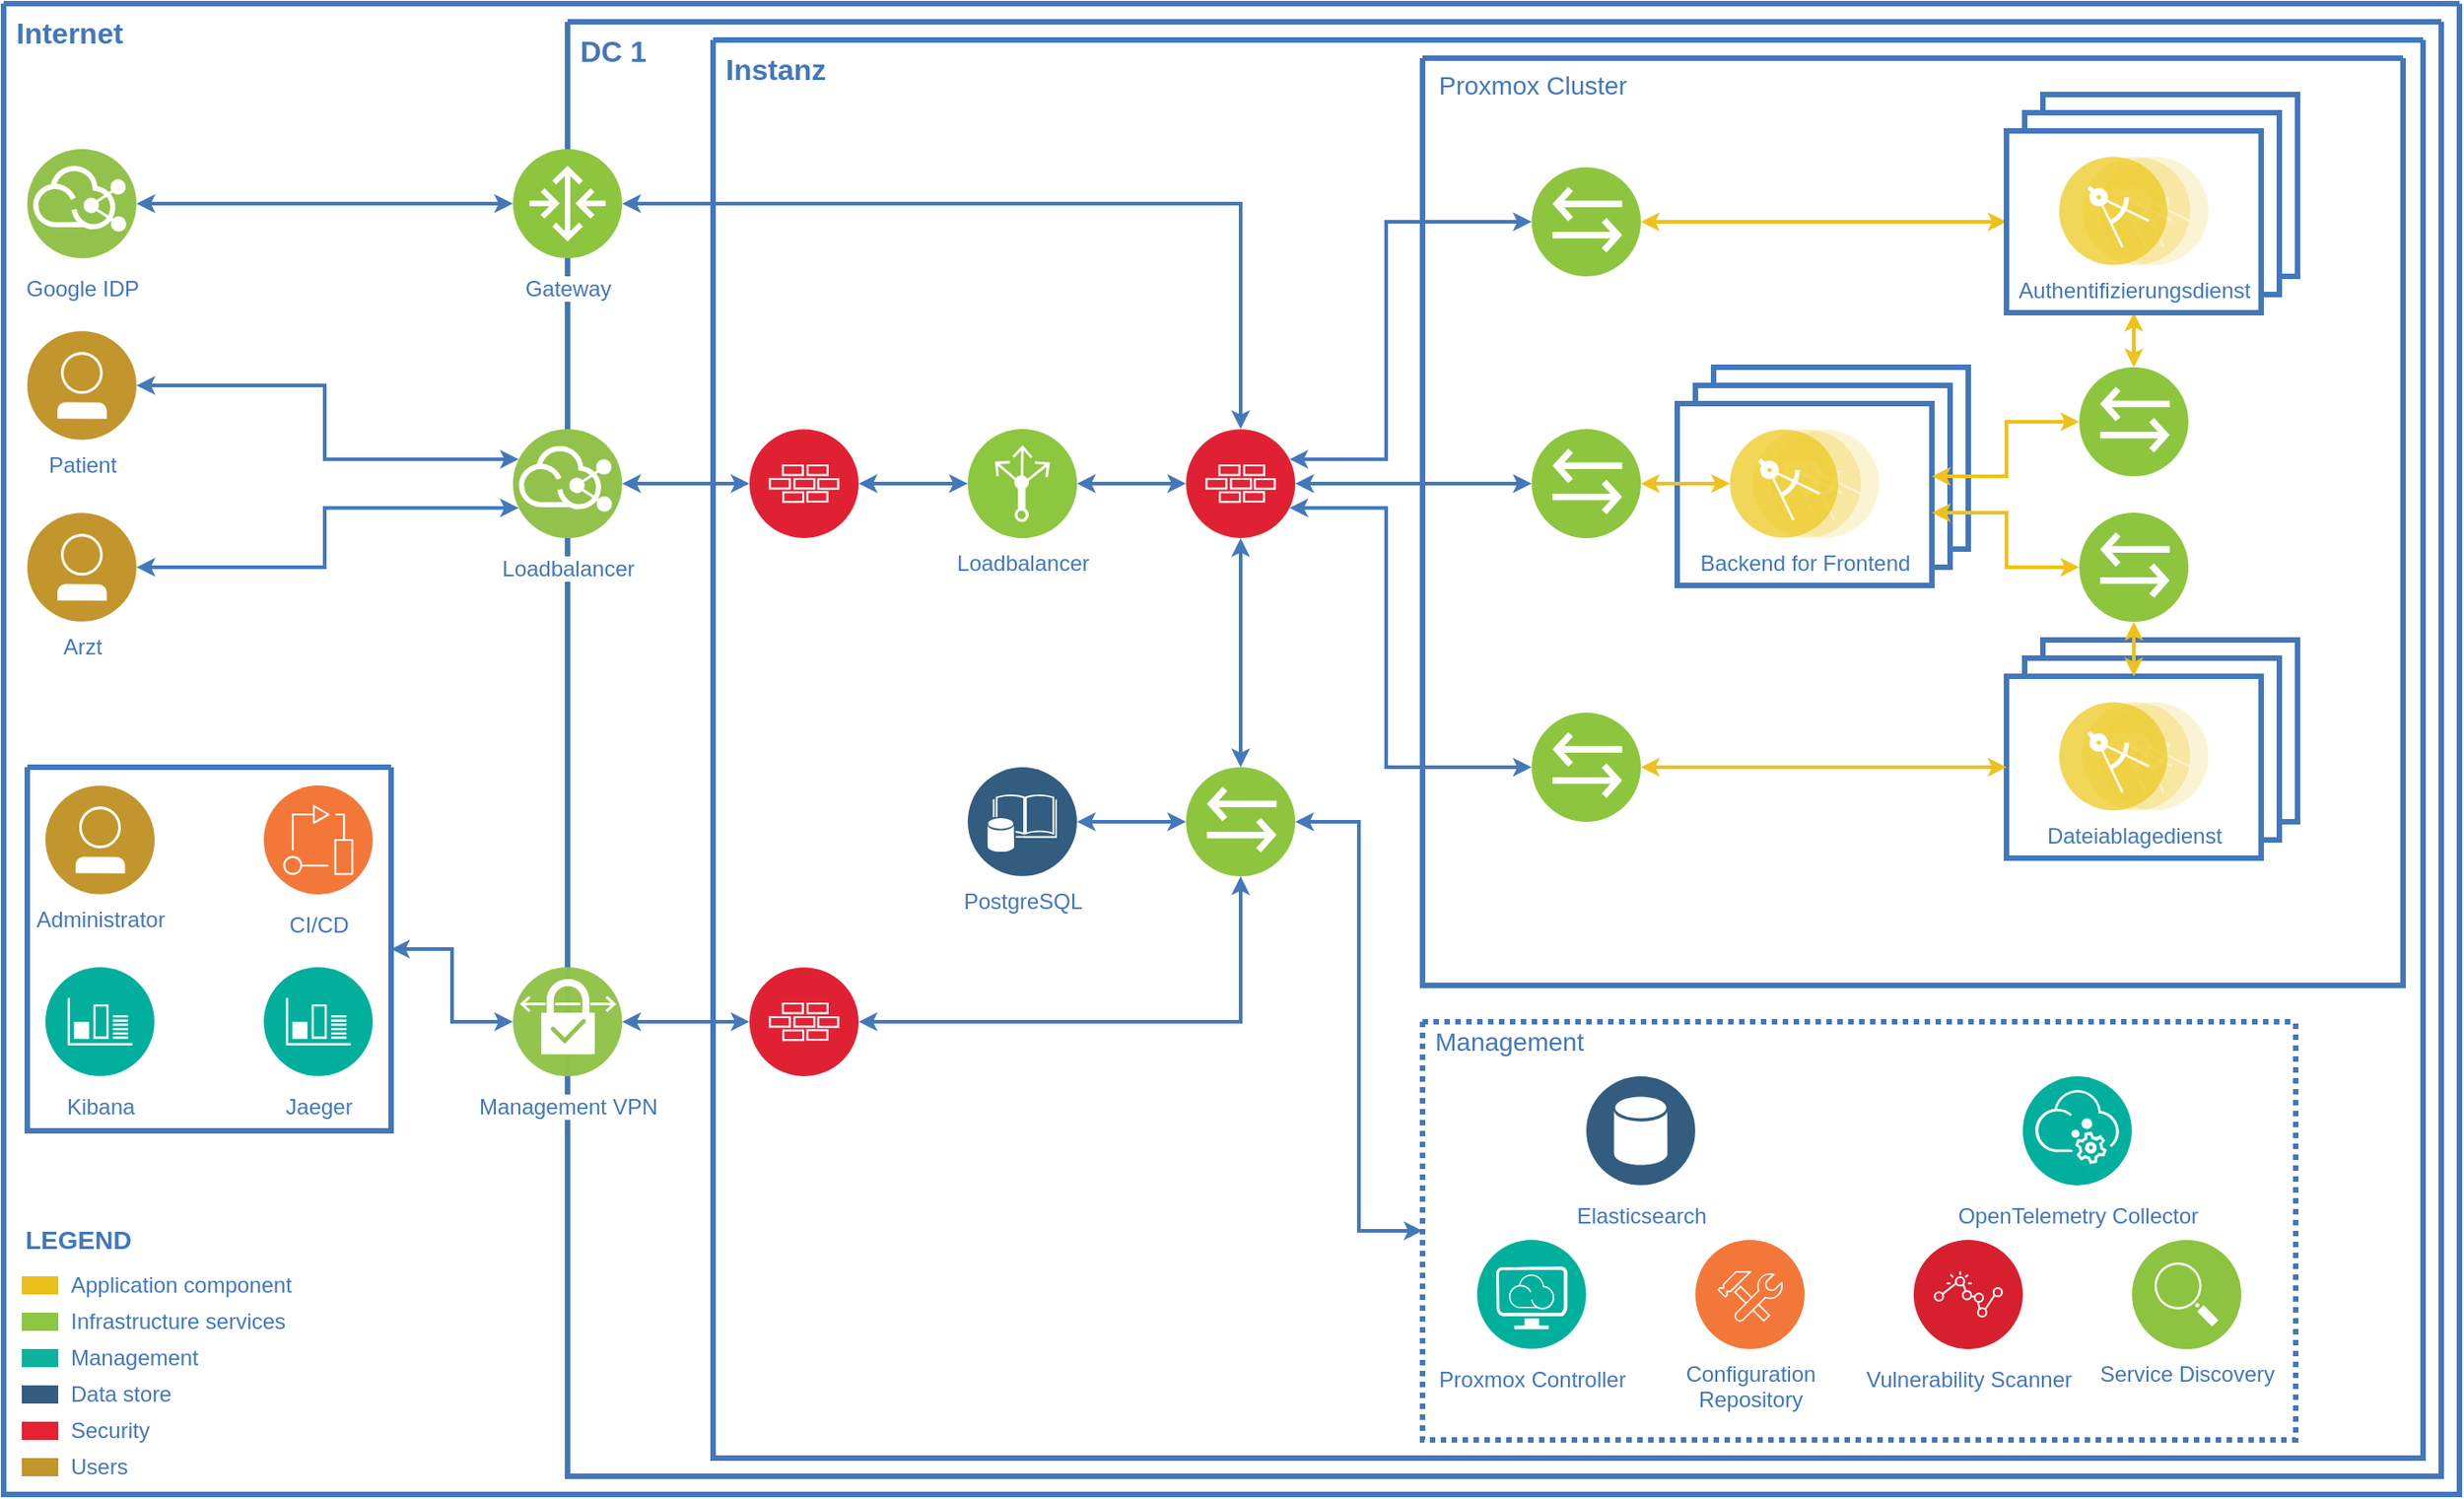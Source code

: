 <mxfile version="20.6.0" type="device"><diagram id="31b32b95-0358-9bc7-6ba0-a27c054ed1a7" name="Page-1"><mxGraphModel dx="1778" dy="953" grid="1" gridSize="10" guides="1" tooltips="1" connect="1" arrows="1" fold="1" page="1" pageScale="1" pageWidth="827" pageHeight="1169" background="none" math="0" shadow="0"><root><mxCell id="0"/><mxCell id="1" parent="0"/><mxCell id="2" value="" style="swimlane;shadow=0;strokeColor=#4277BB;fillColor=#ffffff;fontColor=#4277BB;align=right;startSize=0;collapsible=0;strokeWidth=3;" parent="1" vertex="1"><mxGeometry x="40" y="40" width="1350" height="820" as="geometry"/></mxCell><mxCell id="4dxpby0XiFv-AX4lHfOI-255" value="" style="swimlane;shadow=0;strokeColor=#4277BB;fillColor=#ffffff;fontColor=#4277BB;align=right;startSize=0;collapsible=0;strokeWidth=3;" vertex="1" parent="2"><mxGeometry x="310" y="10" width="1030" height="800" as="geometry"/></mxCell><mxCell id="5" value="DC 1" style="text;html=1;align=left;verticalAlign=top;fontColor=#4277BB;shadow=0;dashed=0;strokeColor=none;fillColor=none;labelBackgroundColor=none;fontStyle=1;fontSize=16;spacingLeft=5;" parent="4dxpby0XiFv-AX4lHfOI-255" vertex="1"><mxGeometry width="180" height="35" as="geometry"/></mxCell><mxCell id="3" value="Internet" style="text;html=1;align=left;verticalAlign=top;fontColor=#4277BB;shadow=0;dashed=0;strokeColor=none;fillColor=none;labelBackgroundColor=none;fontStyle=1;fontSize=16;spacingLeft=5;" parent="2" vertex="1"><mxGeometry width="170" height="30" as="geometry"/></mxCell><mxCell id="6" value="Application component" style="rounded=0;html=1;shadow=0;labelBackgroundColor=none;strokeColor=none;strokeWidth=2;fillColor=#EBC01A;gradientColor=none;fontSize=12;fontColor=#4277BB;align=left;labelPosition=right;verticalLabelPosition=middle;verticalAlign=middle;spacingLeft=5;" parent="2" vertex="1"><mxGeometry x="10" y="700" width="20" height="10" as="geometry"/></mxCell><mxCell id="7" value="Infrastructure services" style="rounded=0;html=1;shadow=0;labelBackgroundColor=none;strokeColor=none;strokeWidth=2;fillColor=#8DC642;gradientColor=none;fontSize=12;fontColor=#4277BB;align=left;labelPosition=right;verticalLabelPosition=middle;verticalAlign=middle;spacingLeft=5;" parent="2" vertex="1"><mxGeometry x="10" y="720" width="20" height="10" as="geometry"/></mxCell><mxCell id="8" value="Management" style="rounded=0;html=1;shadow=0;labelBackgroundColor=none;strokeColor=none;strokeWidth=2;fillColor=#0DB39D;gradientColor=none;fontSize=12;fontColor=#4277BB;align=left;labelPosition=right;verticalLabelPosition=middle;verticalAlign=middle;spacingLeft=5;" parent="2" vertex="1"><mxGeometry x="10" y="740" width="20" height="10" as="geometry"/></mxCell><mxCell id="9" value="Data store" style="rounded=0;html=1;shadow=0;labelBackgroundColor=none;strokeColor=none;strokeWidth=2;fillColor=#335D81;gradientColor=none;fontSize=12;fontColor=#4277BB;align=left;labelPosition=right;verticalLabelPosition=middle;verticalAlign=middle;spacingLeft=5;" parent="2" vertex="1"><mxGeometry x="10" y="760" width="20" height="10" as="geometry"/></mxCell><mxCell id="12" value="Security" style="rounded=0;html=1;shadow=0;labelBackgroundColor=none;strokeColor=none;strokeWidth=2;fillColor=#E52134;gradientColor=none;fontSize=12;fontColor=#4277BB;align=left;labelPosition=right;verticalLabelPosition=middle;verticalAlign=middle;spacingLeft=5;" parent="2" vertex="1"><mxGeometry x="10" y="780" width="20" height="10" as="geometry"/></mxCell><mxCell id="13" value="LEGEND" style="text;html=1;align=left;verticalAlign=middle;fontColor=#4277BB;shadow=0;dashed=0;strokeColor=none;fillColor=none;labelBackgroundColor=none;fontStyle=1;fontSize=14;spacingLeft=0;" parent="2" vertex="1"><mxGeometry x="10" y="670" width="150" height="20" as="geometry"/></mxCell><mxCell id="14" value="Users" style="rounded=0;html=1;shadow=0;labelBackgroundColor=none;strokeColor=none;strokeWidth=2;fillColor=#C2952D;gradientColor=none;fontSize=12;fontColor=#4277BB;align=left;labelPosition=right;verticalLabelPosition=middle;verticalAlign=middle;spacingLeft=5;" parent="2" vertex="1"><mxGeometry x="10" y="800" width="20" height="10" as="geometry"/></mxCell><mxCell id="20" value="Patient" style="aspect=fixed;perimeter=ellipsePerimeter;html=1;align=center;shadow=0;dashed=0;image;image=img/lib/ibm/users/user.svg;labelBackgroundColor=#ffffff;strokeColor=#666666;strokeWidth=3;fillColor=#C2952D;gradientColor=none;fontSize=12;fontColor=#4277BB;" parent="2" vertex="1"><mxGeometry x="13" y="180" width="60" height="60" as="geometry"/></mxCell><mxCell id="4dxpby0XiFv-AX4lHfOI-118" value="Arzt" style="aspect=fixed;perimeter=ellipsePerimeter;html=1;align=center;shadow=0;dashed=0;image;image=img/lib/ibm/users/user.svg;labelBackgroundColor=#ffffff;strokeColor=#666666;strokeWidth=3;fillColor=#C2952D;gradientColor=none;fontSize=12;fontColor=#4277BB;" vertex="1" parent="2"><mxGeometry x="13" y="280" width="60" height="60" as="geometry"/></mxCell><mxCell id="4dxpby0XiFv-AX4lHfOI-124" value="Management VPN" style="aspect=fixed;perimeter=ellipsePerimeter;html=1;align=center;shadow=0;dashed=0;fontColor=#4277BB;labelBackgroundColor=#ffffff;fontSize=12;spacingTop=3;image;image=img/lib/ibm/vpc/VPNConnection.svg;strokeColor=#4277BB;strokeWidth=3;fillColor=default;" vertex="1" parent="2"><mxGeometry x="280" y="530" width="60" height="60" as="geometry"/></mxCell><mxCell id="4dxpby0XiFv-AX4lHfOI-159" value="Loadbalancer" style="aspect=fixed;perimeter=ellipsePerimeter;html=1;align=center;shadow=0;dashed=0;fontColor=#4277BB;labelBackgroundColor=#ffffff;fontSize=12;spacingTop=3;image;image=img/lib/ibm/vpc/InternetServices2.svg;dashPattern=1 1;strokeColor=#4277BB;strokeWidth=3;fillColor=default;" vertex="1" parent="2"><mxGeometry x="280" y="234" width="60" height="60" as="geometry"/></mxCell><mxCell id="19" style="edgeStyle=orthogonalEdgeStyle;rounded=0;comic=0;html=1;entryX=0;entryY=0.25;startArrow=classic;startFill=1;endArrow=classic;endFill=1;jettySize=auto;orthogonalLoop=1;strokeColor=#4378BB;strokeWidth=2;fontFamily=Helvetica;fontSize=19;fontColor=#CC99FF;endSize=4;startSize=4;entryDx=0;entryDy=0;" parent="2" source="20" target="4dxpby0XiFv-AX4lHfOI-159" edge="1"><mxGeometry relative="1" as="geometry"><mxPoint x="153.167" y="262.584" as="targetPoint"/></mxGeometry></mxCell><mxCell id="21" style="edgeStyle=orthogonalEdgeStyle;rounded=0;html=1;labelBackgroundColor=#ffffff;startArrow=classic;startFill=1;startSize=4;endArrow=classic;endFill=1;endSize=4;jettySize=auto;orthogonalLoop=1;strokeColor=#4378BB;strokeWidth=2;fontSize=19;fontColor=#CC99FF;entryX=0;entryY=0.75;entryDx=0;entryDy=0;" parent="2" source="4dxpby0XiFv-AX4lHfOI-118" target="4dxpby0XiFv-AX4lHfOI-159" edge="1"><mxGeometry relative="1" as="geometry"><mxPoint x="85" y="196" as="sourcePoint"/><mxPoint x="150" y="276" as="targetPoint"/></mxGeometry></mxCell><mxCell id="4dxpby0XiFv-AX4lHfOI-174" value="Gateway" style="aspect=fixed;perimeter=ellipsePerimeter;html=1;align=center;shadow=0;dashed=0;fontColor=#4277BB;labelBackgroundColor=#ffffff;fontSize=12;spacingTop=3;image;image=img/lib/ibm/vpc/Router.svg;dashPattern=1 1;strokeColor=#4277BB;strokeWidth=3;fillColor=default;" vertex="1" parent="2"><mxGeometry x="280" y="80" width="60" height="60" as="geometry"/></mxCell><mxCell id="4dxpby0XiFv-AX4lHfOI-188" style="edgeStyle=orthogonalEdgeStyle;rounded=0;html=1;labelBackgroundColor=#ffffff;startArrow=classic;startFill=1;startSize=4;endArrow=classic;endFill=1;endSize=4;jettySize=auto;orthogonalLoop=1;strokeColor=#4378BB;strokeWidth=2;fontSize=19;fontColor=#CC99FF;" edge="1" parent="2" source="4dxpby0XiFv-AX4lHfOI-182" target="4dxpby0XiFv-AX4lHfOI-124"><mxGeometry relative="1" as="geometry"><mxPoint x="333" y="480.0" as="sourcePoint"/><mxPoint x="183" y="430" as="targetPoint"/></mxGeometry></mxCell><mxCell id="4dxpby0XiFv-AX4lHfOI-189" style="edgeStyle=orthogonalEdgeStyle;rounded=0;html=1;labelBackgroundColor=#ffffff;startArrow=classic;startFill=1;startSize=4;endArrow=classic;endFill=1;endSize=4;jettySize=auto;orthogonalLoop=1;strokeColor=#4378BB;strokeWidth=2;fontSize=19;fontColor=#CC99FF;exitX=0.5;exitY=0;exitDx=0;exitDy=0;" edge="1" parent="2" source="4dxpby0XiFv-AX4lHfOI-169" target="4dxpby0XiFv-AX4lHfOI-174"><mxGeometry relative="1" as="geometry"><mxPoint x="410" y="110" as="sourcePoint"/><mxPoint x="183" y="430" as="targetPoint"/><Array as="points"><mxPoint x="680" y="110"/></Array></mxGeometry></mxCell><mxCell id="4dxpby0XiFv-AX4lHfOI-190" style="edgeStyle=orthogonalEdgeStyle;rounded=0;html=1;labelBackgroundColor=#ffffff;startArrow=classic;startFill=1;startSize=4;endArrow=classic;endFill=1;endSize=4;jettySize=auto;orthogonalLoop=1;strokeColor=#4378BB;strokeWidth=2;fontSize=19;fontColor=#CC99FF;" edge="1" parent="2" source="4dxpby0XiFv-AX4lHfOI-181" target="4dxpby0XiFv-AX4lHfOI-159"><mxGeometry relative="1" as="geometry"><mxPoint x="730" y="120" as="sourcePoint"/><mxPoint x="533" y="120" as="targetPoint"/></mxGeometry></mxCell><mxCell id="4dxpby0XiFv-AX4lHfOI-162" value="Google IDP" style="aspect=fixed;perimeter=ellipsePerimeter;html=1;align=center;shadow=0;dashed=0;fontColor=#4277BB;labelBackgroundColor=#ffffff;fontSize=12;spacingTop=3;image;image=img/lib/ibm/vpc/InternetServices2.svg;dashPattern=1 1;strokeColor=#4277BB;strokeWidth=3;fillColor=default;" vertex="1" parent="2"><mxGeometry x="13" y="80" width="60" height="60" as="geometry"/></mxCell><mxCell id="4dxpby0XiFv-AX4lHfOI-191" style="edgeStyle=orthogonalEdgeStyle;rounded=0;html=1;labelBackgroundColor=#ffffff;startArrow=classic;startFill=1;startSize=4;endArrow=classic;endFill=1;endSize=4;jettySize=auto;orthogonalLoop=1;strokeColor=#4378BB;strokeWidth=2;fontSize=19;fontColor=#CC99FF;" edge="1" parent="2" source="4dxpby0XiFv-AX4lHfOI-162" target="4dxpby0XiFv-AX4lHfOI-174"><mxGeometry relative="1" as="geometry"><mxPoint x="420" y="120" as="sourcePoint"/><mxPoint x="223" y="120" as="targetPoint"/></mxGeometry></mxCell><mxCell id="4dxpby0XiFv-AX4lHfOI-199" value="" style="swimlane;shadow=0;strokeColor=#4277BB;fillColor=#ffffff;fontColor=#4277BB;align=right;startSize=0;collapsible=0;strokeWidth=3;" vertex="1" parent="2"><mxGeometry x="13" y="420" width="200" height="200" as="geometry"/></mxCell><mxCell id="4dxpby0XiFv-AX4lHfOI-196" value="CI/CD" style="aspect=fixed;perimeter=ellipsePerimeter;html=1;align=center;shadow=0;dashed=0;fontColor=#4277BB;labelBackgroundColor=#ffffff;fontSize=12;spacingTop=3;image;image=img/lib/ibm/devops/devops.svg;dashPattern=1 1;strokeColor=#4277BB;strokeWidth=3;fillColor=default;" vertex="1" parent="4dxpby0XiFv-AX4lHfOI-199"><mxGeometry x="130" y="10" width="60" height="60" as="geometry"/></mxCell><mxCell id="4dxpby0XiFv-AX4lHfOI-119" value="Administrator" style="aspect=fixed;perimeter=ellipsePerimeter;html=1;align=center;shadow=0;dashed=0;image;image=img/lib/ibm/users/user.svg;labelBackgroundColor=#ffffff;strokeColor=#666666;strokeWidth=3;fillColor=#C2952D;gradientColor=none;fontSize=12;fontColor=#4277BB;" vertex="1" parent="4dxpby0XiFv-AX4lHfOI-199"><mxGeometry x="10" y="10" width="60" height="60" as="geometry"/></mxCell><mxCell id="4dxpby0XiFv-AX4lHfOI-130" value="Kibana" style="aspect=fixed;perimeter=ellipsePerimeter;html=1;align=center;shadow=0;dashed=0;fontColor=#4277BB;labelBackgroundColor=#ffffff;fontSize=12;spacingTop=3;image;image=img/lib/ibm/management/monitoring_metrics.svg;strokeColor=#4277BB;strokeWidth=3;fillColor=default;" vertex="1" parent="4dxpby0XiFv-AX4lHfOI-199"><mxGeometry x="10" y="110" width="60" height="60" as="geometry"/></mxCell><mxCell id="4dxpby0XiFv-AX4lHfOI-131" value="Jaeger" style="aspect=fixed;perimeter=ellipsePerimeter;html=1;align=center;shadow=0;dashed=0;fontColor=#4277BB;labelBackgroundColor=#ffffff;fontSize=12;spacingTop=3;image;image=img/lib/ibm/management/monitoring_metrics.svg;strokeColor=#4277BB;strokeWidth=3;fillColor=default;" vertex="1" parent="4dxpby0XiFv-AX4lHfOI-199"><mxGeometry x="130" y="110" width="60" height="60" as="geometry"/></mxCell><mxCell id="4dxpby0XiFv-AX4lHfOI-226" style="edgeStyle=orthogonalEdgeStyle;rounded=0;html=1;labelBackgroundColor=#ffffff;startArrow=classic;startFill=1;startSize=4;endArrow=classic;endFill=1;endSize=4;jettySize=auto;orthogonalLoop=1;strokeColor=#4378BB;strokeWidth=2;fontSize=19;fontColor=#CC99FF;entryX=0;entryY=0.5;entryDx=0;entryDy=0;" edge="1" parent="2" source="4dxpby0XiFv-AX4lHfOI-199" target="4dxpby0XiFv-AX4lHfOI-124"><mxGeometry relative="1" as="geometry"><mxPoint x="83" y="320.0" as="sourcePoint"/><mxPoint x="472.888" y="286.843" as="targetPoint"/></mxGeometry></mxCell><mxCell id="4dxpby0XiFv-AX4lHfOI-161" value="" style="swimlane;shadow=0;strokeColor=#4277BB;fillColor=#ffffff;fontColor=#4277BB;align=right;startSize=0;collapsible=0;strokeWidth=3;" vertex="1" parent="2"><mxGeometry x="390" y="20" width="940" height="780" as="geometry"/></mxCell><mxCell id="4dxpby0XiFv-AX4lHfOI-160" value="Instanz" style="text;html=1;align=left;verticalAlign=top;fontColor=#4277BB;shadow=0;dashed=0;strokeColor=none;fillColor=none;labelBackgroundColor=none;fontStyle=1;fontSize=16;spacingLeft=5;" vertex="1" parent="4dxpby0XiFv-AX4lHfOI-161"><mxGeometry width="180" height="35" as="geometry"/></mxCell><mxCell id="64" value="PostgreSQL" style="aspect=fixed;perimeter=ellipsePerimeter;html=1;align=center;shadow=0;dashed=0;image;image=img/lib/ibm/data/enterprise_data.svg;labelBackgroundColor=#ffffff;strokeColor=#666666;strokeWidth=3;fillColor=#C2952D;gradientColor=none;fontSize=12;fontColor=#4277BB;" parent="4dxpby0XiFv-AX4lHfOI-161" vertex="1"><mxGeometry x="140" y="400" width="60" height="60" as="geometry"/></mxCell><mxCell id="4dxpby0XiFv-AX4lHfOI-169" value="" style="aspect=fixed;perimeter=ellipsePerimeter;html=1;align=center;shadow=0;dashed=0;fontColor=#4277BB;labelBackgroundColor=#ffffff;fontSize=12;spacingTop=3;image;image=img/lib/ibm/security/firewall.svg;dashPattern=1 1;strokeColor=#4277BB;strokeWidth=3;fillColor=default;" vertex="1" parent="4dxpby0XiFv-AX4lHfOI-161"><mxGeometry x="260" y="214" width="60" height="60" as="geometry"/></mxCell><mxCell id="4dxpby0XiFv-AX4lHfOI-155" value="" style="swimlane;shadow=0;strokeColor=#4277BB;fillColor=#ffffff;fontColor=#4277BB;align=right;startSize=0;collapsible=0;strokeWidth=3;dashed=1;dashPattern=1 1;" vertex="1" parent="4dxpby0XiFv-AX4lHfOI-161"><mxGeometry x="390" y="540" width="480" height="230" as="geometry"/></mxCell><mxCell id="4dxpby0XiFv-AX4lHfOI-133" value="Elasticsearch" style="aspect=fixed;perimeter=ellipsePerimeter;html=1;align=center;shadow=0;dashed=0;fontColor=#4277BB;labelBackgroundColor=#ffffff;fontSize=12;spacingTop=3;image;image=img/lib/ibm/data/data_services.svg;strokeColor=#4277BB;strokeWidth=3;fillColor=default;" vertex="1" parent="4dxpby0XiFv-AX4lHfOI-155"><mxGeometry x="90" y="30" width="60" height="60" as="geometry"/></mxCell><mxCell id="4dxpby0XiFv-AX4lHfOI-132" value="OpenTelemetry Collector" style="aspect=fixed;perimeter=ellipsePerimeter;html=1;align=center;shadow=0;dashed=0;fontColor=#4277BB;labelBackgroundColor=#ffffff;fontSize=12;spacingTop=3;image;image=img/lib/ibm/management/data_services.svg;strokeColor=#4277BB;strokeWidth=3;fillColor=default;" vertex="1" parent="4dxpby0XiFv-AX4lHfOI-155"><mxGeometry x="330" y="30" width="60" height="60" as="geometry"/></mxCell><mxCell id="4dxpby0XiFv-AX4lHfOI-129" value="Vulnerability Scanner" style="aspect=fixed;perimeter=ellipsePerimeter;html=1;align=center;shadow=0;dashed=0;fontColor=#4277BB;labelBackgroundColor=#ffffff;fontSize=12;spacingTop=3;image;image=img/lib/ibm/security/security_monitoring_intelligence.svg;strokeColor=#4277BB;strokeWidth=3;fillColor=default;" vertex="1" parent="4dxpby0XiFv-AX4lHfOI-155"><mxGeometry x="270" y="120" width="60" height="60" as="geometry"/></mxCell><mxCell id="4dxpby0XiFv-AX4lHfOI-176" value="Proxmox Controller" style="aspect=fixed;perimeter=ellipsePerimeter;html=1;align=center;shadow=0;dashed=0;fontColor=#4277BB;labelBackgroundColor=#ffffff;fontSize=12;spacingTop=3;image;image=img/lib/ibm/management/provider_cloud_portal_service.svg;dashPattern=1 1;strokeColor=#4277BB;strokeWidth=3;fillColor=default;" vertex="1" parent="4dxpby0XiFv-AX4lHfOI-155"><mxGeometry x="30" y="120" width="60" height="60" as="geometry"/></mxCell><mxCell id="4dxpby0XiFv-AX4lHfOI-193" value="Management" style="text;html=1;align=left;verticalAlign=top;fontColor=#4277BB;shadow=0;dashed=0;strokeColor=none;fillColor=none;labelBackgroundColor=none;fontStyle=0;fontSize=14;spacingLeft=5;" vertex="1" parent="4dxpby0XiFv-AX4lHfOI-155"><mxGeometry y="-4" width="231" height="24" as="geometry"/></mxCell><mxCell id="32" value="Configuration&lt;br&gt;Repository" style="aspect=fixed;perimeter=ellipsePerimeter;html=1;align=center;shadow=0;dashed=0;image;image=img/lib/ibm/devops/configuration_management.svg;labelBackgroundColor=#ffffff;strokeColor=#666666;strokeWidth=3;fillColor=#C2952D;gradientColor=none;fontSize=12;fontColor=#4277BB;" parent="4dxpby0XiFv-AX4lHfOI-155" vertex="1"><mxGeometry x="150" y="120" width="60" height="60" as="geometry"/></mxCell><mxCell id="57" value="Service Discovery" style="aspect=fixed;perimeter=ellipsePerimeter;html=1;align=center;shadow=0;dashed=0;image;image=img/lib/ibm/infrastructure/service_discovery_configuration.svg;labelBackgroundColor=none;strokeColor=#666666;strokeWidth=3;fillColor=#C2952D;gradientColor=none;fontSize=12;fontColor=#4277BB;" parent="4dxpby0XiFv-AX4lHfOI-155" vertex="1"><mxGeometry x="390" y="120" width="60" height="60" as="geometry"/></mxCell><mxCell id="35" value="" style="swimlane;shadow=0;strokeColor=#4277BB;fillColor=#ffffff;fontColor=#4277BB;align=right;startSize=0;collapsible=0;strokeWidth=3;" parent="4dxpby0XiFv-AX4lHfOI-161" vertex="1"><mxGeometry x="390" y="10" width="539" height="510" as="geometry"/></mxCell><mxCell id="4dxpby0XiFv-AX4lHfOI-113" value="" style="rounded=0;whiteSpace=wrap;html=1;fillColor=default;strokeColor=#4277BB;strokeWidth=3;" vertex="1" parent="35"><mxGeometry x="341" y="320" width="140" height="100" as="geometry"/></mxCell><mxCell id="4dxpby0XiFv-AX4lHfOI-112" value="" style="rounded=0;whiteSpace=wrap;html=1;fillColor=default;strokeColor=#4277BB;strokeWidth=3;" vertex="1" parent="35"><mxGeometry x="331" y="330" width="140" height="100" as="geometry"/></mxCell><mxCell id="52" value="Proxmox Cluster" style="text;html=1;align=left;verticalAlign=top;fontColor=#4277BB;shadow=0;dashed=0;strokeColor=none;fillColor=none;labelBackgroundColor=none;fontStyle=0;fontSize=14;spacingLeft=5;" parent="35" vertex="1"><mxGeometry x="2" width="231" height="24" as="geometry"/></mxCell><mxCell id="4dxpby0XiFv-AX4lHfOI-104" value="" style="rounded=0;whiteSpace=wrap;html=1;fillColor=default;strokeColor=#4277BB;strokeWidth=3;" vertex="1" parent="35"><mxGeometry x="321" y="340" width="140" height="100" as="geometry"/></mxCell><mxCell id="4dxpby0XiFv-AX4lHfOI-125" value="" style="aspect=fixed;perimeter=ellipsePerimeter;html=1;align=center;shadow=0;dashed=0;fontColor=#4277BB;labelBackgroundColor=#ffffff;fontSize=12;spacingTop=3;image;image=img/lib/ibm/vpc/Bridge.svg;strokeColor=#4277BB;strokeWidth=3;fillColor=default;" vertex="1" parent="35"><mxGeometry x="361" y="250" width="60" height="60" as="geometry"/></mxCell><mxCell id="4dxpby0XiFv-AX4lHfOI-126" style="edgeStyle=orthogonalEdgeStyle;rounded=0;html=1;labelBackgroundColor=#ffffff;startArrow=classic;startFill=1;startSize=4;endArrow=classic;endFill=1;endSize=4;jettySize=auto;orthogonalLoop=1;strokeColor=#EEC11B;strokeWidth=2;fontSize=14;fontColor=#4277BB;" edge="1" parent="35" source="4dxpby0XiFv-AX4lHfOI-125" target="4dxpby0XiFv-AX4lHfOI-104"><mxGeometry relative="1" as="geometry"><mxPoint x="59" y="300" as="sourcePoint"/><mxPoint x="99" y="260" as="targetPoint"/></mxGeometry></mxCell><mxCell id="4dxpby0XiFv-AX4lHfOI-127" value="" style="aspect=fixed;perimeter=ellipsePerimeter;html=1;align=center;shadow=0;dashed=0;fontColor=#4277BB;labelBackgroundColor=#ffffff;fontSize=12;spacingTop=3;image;image=img/lib/ibm/vpc/Bridge.svg;strokeColor=#4277BB;strokeWidth=3;fillColor=default;" vertex="1" parent="35"><mxGeometry x="361" y="170" width="60" height="60" as="geometry"/></mxCell><mxCell id="4dxpby0XiFv-AX4lHfOI-128" style="edgeStyle=orthogonalEdgeStyle;rounded=0;html=1;labelBackgroundColor=#ffffff;startArrow=classic;startFill=1;startSize=4;endArrow=classic;endFill=1;endSize=4;jettySize=auto;orthogonalLoop=1;strokeColor=#EEC11B;strokeWidth=2;fontSize=14;fontColor=#4277BB;" edge="1" parent="35" source="4dxpby0XiFv-AX4lHfOI-127" target="4dxpby0XiFv-AX4lHfOI-106"><mxGeometry relative="1" as="geometry"><mxPoint x="99" y="120" as="sourcePoint"/><mxPoint x="99" y="160" as="targetPoint"/></mxGeometry></mxCell><mxCell id="4dxpby0XiFv-AX4lHfOI-165" value="" style="aspect=fixed;perimeter=ellipsePerimeter;html=1;align=center;shadow=0;dashed=0;fontColor=#4277BB;labelBackgroundColor=#ffffff;fontSize=12;spacingTop=3;image;image=img/lib/ibm/vpc/Bridge.svg;strokeColor=#4277BB;strokeWidth=3;fillColor=default;" vertex="1" parent="35"><mxGeometry x="60" y="60" width="60" height="60" as="geometry"/></mxCell><mxCell id="4dxpby0XiFv-AX4lHfOI-163" style="edgeStyle=orthogonalEdgeStyle;rounded=0;html=1;labelBackgroundColor=#ffffff;startArrow=classic;startFill=1;startSize=4;endArrow=classic;endFill=1;endSize=4;jettySize=auto;orthogonalLoop=1;strokeColor=#EEC11B;strokeWidth=2;fontSize=14;fontColor=#4277BB;" edge="1" parent="35" source="4dxpby0XiFv-AX4lHfOI-106" target="4dxpby0XiFv-AX4lHfOI-165"><mxGeometry relative="1" as="geometry"><mxPoint x="169" y="100" as="sourcePoint"/><mxPoint x="589" y="160" as="targetPoint"/></mxGeometry></mxCell><mxCell id="4dxpby0XiFv-AX4lHfOI-167" value="" style="aspect=fixed;perimeter=ellipsePerimeter;html=1;align=center;shadow=0;dashed=0;fontColor=#4277BB;labelBackgroundColor=#ffffff;fontSize=12;spacingTop=3;image;image=img/lib/ibm/vpc/Bridge.svg;strokeColor=#4277BB;strokeWidth=3;fillColor=default;" vertex="1" parent="35"><mxGeometry x="60" y="360" width="60" height="60" as="geometry"/></mxCell><mxCell id="4dxpby0XiFv-AX4lHfOI-164" style="edgeStyle=orthogonalEdgeStyle;rounded=0;html=1;labelBackgroundColor=#ffffff;startArrow=classic;startFill=1;startSize=4;endArrow=classic;endFill=1;endSize=4;jettySize=auto;orthogonalLoop=1;strokeColor=#EEC11B;strokeWidth=2;fontSize=14;fontColor=#4277BB;" edge="1" parent="35" source="4dxpby0XiFv-AX4lHfOI-104" target="4dxpby0XiFv-AX4lHfOI-167"><mxGeometry relative="1" as="geometry"><mxPoint x="409" y="100" as="sourcePoint"/><mxPoint x="599" y="170" as="targetPoint"/></mxGeometry></mxCell><mxCell id="4dxpby0XiFv-AX4lHfOI-108" value="" style="group" vertex="1" connectable="0" parent="35"><mxGeometry x="321" y="40" width="160" height="100" as="geometry"/></mxCell><mxCell id="4dxpby0XiFv-AX4lHfOI-114" value="" style="rounded=0;whiteSpace=wrap;html=1;fillColor=default;strokeColor=#4277BB;strokeWidth=3;" vertex="1" parent="4dxpby0XiFv-AX4lHfOI-108"><mxGeometry x="20" y="-20" width="140" height="100" as="geometry"/></mxCell><mxCell id="4dxpby0XiFv-AX4lHfOI-115" value="" style="rounded=0;whiteSpace=wrap;html=1;fillColor=default;strokeColor=#4277BB;strokeWidth=3;" vertex="1" parent="4dxpby0XiFv-AX4lHfOI-108"><mxGeometry x="10" y="-10" width="140" height="100" as="geometry"/></mxCell><mxCell id="4dxpby0XiFv-AX4lHfOI-106" value="" style="rounded=0;whiteSpace=wrap;html=1;fillColor=default;strokeColor=#4277BB;strokeWidth=3;" vertex="1" parent="4dxpby0XiFv-AX4lHfOI-108"><mxGeometry width="140" height="100" as="geometry"/></mxCell><mxCell id="4dxpby0XiFv-AX4lHfOI-107" value="Authentifizierungsdienst" style="aspect=fixed;perimeter=ellipsePerimeter;html=1;align=center;shadow=0;dashed=0;image;image=img/lib/ibm/applications/microservice.svg;labelBackgroundColor=#ffffff;strokeColor=#666666;strokeWidth=3;fillColor=#C2952D;gradientColor=none;fontSize=12;fontColor=#4277BB;" vertex="1" parent="4dxpby0XiFv-AX4lHfOI-108"><mxGeometry x="29" y="14" width="82" height="60" as="geometry"/></mxCell><mxCell id="4dxpby0XiFv-AX4lHfOI-109" value="" style="group" vertex="1" connectable="0" parent="35"><mxGeometry x="140" y="190" width="160" height="100" as="geometry"/></mxCell><mxCell id="4dxpby0XiFv-AX4lHfOI-116" value="" style="rounded=0;whiteSpace=wrap;html=1;fillColor=default;strokeColor=#4277BB;strokeWidth=3;" vertex="1" parent="4dxpby0XiFv-AX4lHfOI-109"><mxGeometry x="20" y="-20" width="140" height="100" as="geometry"/></mxCell><mxCell id="4dxpby0XiFv-AX4lHfOI-117" value="" style="rounded=0;whiteSpace=wrap;html=1;fillColor=default;strokeColor=#4277BB;strokeWidth=3;" vertex="1" parent="4dxpby0XiFv-AX4lHfOI-109"><mxGeometry x="10" y="-10" width="140" height="100" as="geometry"/></mxCell><mxCell id="4dxpby0XiFv-AX4lHfOI-110" value="" style="rounded=0;whiteSpace=wrap;html=1;fillColor=default;strokeColor=#4277BB;strokeWidth=3;" vertex="1" parent="4dxpby0XiFv-AX4lHfOI-109"><mxGeometry width="140" height="100" as="geometry"/></mxCell><mxCell id="4dxpby0XiFv-AX4lHfOI-111" value="Backend for Frontend" style="aspect=fixed;perimeter=ellipsePerimeter;html=1;align=center;shadow=0;dashed=0;image;image=img/lib/ibm/applications/microservice.svg;labelBackgroundColor=#ffffff;strokeColor=#666666;strokeWidth=3;fillColor=#C2952D;gradientColor=none;fontSize=12;fontColor=#4277BB;" vertex="1" parent="4dxpby0XiFv-AX4lHfOI-109"><mxGeometry x="29" y="14" width="82" height="60" as="geometry"/></mxCell><mxCell id="4dxpby0XiFv-AX4lHfOI-101" style="edgeStyle=orthogonalEdgeStyle;rounded=0;html=1;labelBackgroundColor=#ffffff;startArrow=classic;startFill=1;startSize=4;endArrow=classic;endFill=1;endSize=4;jettySize=auto;orthogonalLoop=1;strokeColor=#EEC11B;strokeWidth=2;fontSize=14;fontColor=#4277BB;" edge="1" parent="35" source="4dxpby0XiFv-AX4lHfOI-125" target="4dxpby0XiFv-AX4lHfOI-110"><mxGeometry relative="1" as="geometry"><mxPoint x="367" y="106" as="sourcePoint"/><mxPoint x="136" y="250" as="targetPoint"/><Array as="points"><mxPoint x="321" y="280"/><mxPoint x="321" y="250"/></Array></mxGeometry></mxCell><mxCell id="93" style="edgeStyle=orthogonalEdgeStyle;rounded=0;html=1;labelBackgroundColor=#ffffff;startArrow=classic;startFill=1;startSize=4;endArrow=classic;endFill=1;endSize=4;jettySize=auto;orthogonalLoop=1;strokeColor=#EEC11B;strokeWidth=2;fontSize=14;fontColor=#4277BB;" parent="35" source="4dxpby0XiFv-AX4lHfOI-127" target="4dxpby0XiFv-AX4lHfOI-110" edge="1"><mxGeometry relative="1" as="geometry"><mxPoint x="299" y="90" as="sourcePoint"/><mxPoint x="136" y="150" as="targetPoint"/><Array as="points"><mxPoint x="321" y="200"/><mxPoint x="321" y="230"/></Array></mxGeometry></mxCell><mxCell id="4dxpby0XiFv-AX4lHfOI-166" value="" style="aspect=fixed;perimeter=ellipsePerimeter;html=1;align=center;shadow=0;dashed=0;fontColor=#4277BB;labelBackgroundColor=#ffffff;fontSize=12;spacingTop=3;image;image=img/lib/ibm/vpc/Bridge.svg;strokeColor=#4277BB;strokeWidth=3;fillColor=default;" vertex="1" parent="35"><mxGeometry x="60" y="204" width="60" height="60" as="geometry"/></mxCell><mxCell id="4dxpby0XiFv-AX4lHfOI-168" style="edgeStyle=orthogonalEdgeStyle;rounded=0;html=1;labelBackgroundColor=#ffffff;startArrow=classic;startFill=1;startSize=4;endArrow=classic;endFill=1;endSize=4;jettySize=auto;orthogonalLoop=1;strokeColor=#EEC11B;strokeWidth=2;fontSize=14;fontColor=#4277BB;" edge="1" parent="35" source="4dxpby0XiFv-AX4lHfOI-111" target="4dxpby0XiFv-AX4lHfOI-166"><mxGeometry relative="1" as="geometry"><mxPoint x="250" y="140" as="sourcePoint"/><mxPoint x="140" y="234" as="targetPoint"/></mxGeometry></mxCell><mxCell id="4dxpby0XiFv-AX4lHfOI-105" value="Dateiablagedienst" style="aspect=fixed;perimeter=ellipsePerimeter;html=1;align=center;shadow=0;dashed=0;image;image=img/lib/ibm/applications/microservice.svg;labelBackgroundColor=#ffffff;strokeColor=#666666;strokeWidth=3;fillColor=#C2952D;gradientColor=none;fontSize=12;fontColor=#4277BB;" vertex="1" parent="4dxpby0XiFv-AX4lHfOI-161"><mxGeometry x="740" y="364" width="82" height="60" as="geometry"/></mxCell><mxCell id="4dxpby0XiFv-AX4lHfOI-171" style="edgeStyle=orthogonalEdgeStyle;rounded=0;html=1;labelBackgroundColor=#ffffff;startArrow=classic;startFill=1;startSize=4;endArrow=classic;endFill=1;endSize=4;jettySize=auto;orthogonalLoop=1;strokeColor=#4378BB;strokeWidth=2;fontSize=19;fontColor=#CC99FF;exitX=1;exitY=0.75;exitDx=0;exitDy=0;" edge="1" parent="4dxpby0XiFv-AX4lHfOI-161" source="4dxpby0XiFv-AX4lHfOI-169" target="4dxpby0XiFv-AX4lHfOI-167"><mxGeometry relative="1" as="geometry"><mxPoint x="50" y="246" as="sourcePoint"/><mxPoint x="102" y="246" as="targetPoint"/><Array as="points"><mxPoint x="370" y="257"/><mxPoint x="370" y="400"/></Array></mxGeometry></mxCell><mxCell id="4dxpby0XiFv-AX4lHfOI-172" style="edgeStyle=orthogonalEdgeStyle;rounded=0;html=1;labelBackgroundColor=#ffffff;startArrow=classic;startFill=1;startSize=4;endArrow=classic;endFill=1;endSize=4;jettySize=auto;orthogonalLoop=1;strokeColor=#4378BB;strokeWidth=2;fontSize=19;fontColor=#CC99FF;exitX=1;exitY=0.25;exitDx=0;exitDy=0;" edge="1" parent="4dxpby0XiFv-AX4lHfOI-161" source="4dxpby0XiFv-AX4lHfOI-169" target="4dxpby0XiFv-AX4lHfOI-165"><mxGeometry relative="1" as="geometry"><mxPoint x="340" y="280" as="sourcePoint"/><mxPoint x="490" y="380" as="targetPoint"/><Array as="points"><mxPoint x="370" y="231"/><mxPoint x="370" y="100"/></Array></mxGeometry></mxCell><mxCell id="4dxpby0XiFv-AX4lHfOI-173" style="edgeStyle=orthogonalEdgeStyle;rounded=0;html=1;labelBackgroundColor=#ffffff;startArrow=classic;startFill=1;startSize=4;endArrow=classic;endFill=1;endSize=4;jettySize=auto;orthogonalLoop=1;strokeColor=#4378BB;strokeWidth=2;fontSize=19;fontColor=#CC99FF;exitX=1;exitY=0.5;exitDx=0;exitDy=0;" edge="1" parent="4dxpby0XiFv-AX4lHfOI-161" source="4dxpby0XiFv-AX4lHfOI-169" target="4dxpby0XiFv-AX4lHfOI-166"><mxGeometry relative="1" as="geometry"><mxPoint x="340" y="220" as="sourcePoint"/><mxPoint x="480" y="240" as="targetPoint"/></mxGeometry></mxCell><mxCell id="58" value="Loadbalancer" style="aspect=fixed;perimeter=ellipsePerimeter;html=1;align=center;shadow=0;dashed=0;image;image=img/lib/ibm/infrastructure/load_balancing_routing.svg;labelBackgroundColor=none;strokeColor=#666666;strokeWidth=3;fillColor=#C2952D;gradientColor=none;fontSize=12;fontColor=#4277BB;" parent="4dxpby0XiFv-AX4lHfOI-161" vertex="1"><mxGeometry x="140" y="214" width="60" height="60" as="geometry"/></mxCell><mxCell id="4dxpby0XiFv-AX4lHfOI-175" style="edgeStyle=orthogonalEdgeStyle;rounded=0;html=1;labelBackgroundColor=#ffffff;startArrow=classic;startFill=1;startSize=4;endArrow=classic;endFill=1;endSize=4;jettySize=auto;orthogonalLoop=1;strokeColor=#4378BB;strokeWidth=2;fontSize=19;fontColor=#CC99FF;" edge="1" parent="4dxpby0XiFv-AX4lHfOI-161" source="58" target="4dxpby0XiFv-AX4lHfOI-169"><mxGeometry relative="1" as="geometry"><mxPoint x="43" y="266" as="sourcePoint"/><mxPoint x="95" y="266" as="targetPoint"/></mxGeometry></mxCell><mxCell id="4dxpby0XiFv-AX4lHfOI-177" value="" style="aspect=fixed;perimeter=ellipsePerimeter;html=1;align=center;shadow=0;dashed=0;fontColor=#4277BB;labelBackgroundColor=#ffffff;fontSize=12;spacingTop=3;image;image=img/lib/ibm/vpc/Bridge.svg;strokeColor=#4277BB;strokeWidth=3;fillColor=default;" vertex="1" parent="4dxpby0XiFv-AX4lHfOI-161"><mxGeometry x="260" y="400" width="60" height="60" as="geometry"/></mxCell><mxCell id="4dxpby0XiFv-AX4lHfOI-179" style="edgeStyle=orthogonalEdgeStyle;rounded=0;html=1;labelBackgroundColor=#ffffff;startArrow=classic;startFill=1;startSize=4;endArrow=classic;endFill=1;endSize=4;jettySize=auto;orthogonalLoop=1;strokeColor=#4378BB;strokeWidth=2;fontSize=19;fontColor=#CC99FF;" edge="1" parent="4dxpby0XiFv-AX4lHfOI-161" source="64" target="4dxpby0XiFv-AX4lHfOI-177"><mxGeometry relative="1" as="geometry"><mxPoint x="220" y="254" as="sourcePoint"/><mxPoint x="310" y="254" as="targetPoint"/></mxGeometry></mxCell><mxCell id="4dxpby0XiFv-AX4lHfOI-180" style="edgeStyle=orthogonalEdgeStyle;rounded=0;html=1;labelBackgroundColor=#ffffff;startArrow=classic;startFill=1;startSize=4;endArrow=classic;endFill=1;endSize=4;jettySize=auto;orthogonalLoop=1;strokeColor=#4378BB;strokeWidth=2;fontSize=19;fontColor=#CC99FF;exitX=1;exitY=0.5;exitDx=0;exitDy=0;entryX=0;entryY=0.5;entryDx=0;entryDy=0;" edge="1" parent="4dxpby0XiFv-AX4lHfOI-161" source="4dxpby0XiFv-AX4lHfOI-177" target="4dxpby0XiFv-AX4lHfOI-155"><mxGeometry relative="1" as="geometry"><mxPoint x="290" y="410" as="sourcePoint"/><mxPoint x="318.787" y="275.213" as="targetPoint"/></mxGeometry></mxCell><mxCell id="4dxpby0XiFv-AX4lHfOI-182" value="" style="aspect=fixed;perimeter=ellipsePerimeter;html=1;align=center;shadow=0;dashed=0;fontColor=#4277BB;labelBackgroundColor=#ffffff;fontSize=12;spacingTop=3;image;image=img/lib/ibm/security/firewall.svg;dashPattern=1 1;strokeColor=#4277BB;strokeWidth=3;fillColor=default;" vertex="1" parent="4dxpby0XiFv-AX4lHfOI-161"><mxGeometry x="20" y="510" width="60" height="60" as="geometry"/></mxCell><mxCell id="4dxpby0XiFv-AX4lHfOI-181" value="" style="aspect=fixed;perimeter=ellipsePerimeter;html=1;align=center;shadow=0;dashed=0;fontColor=#4277BB;labelBackgroundColor=#ffffff;fontSize=12;spacingTop=3;image;image=img/lib/ibm/security/firewall.svg;dashPattern=1 1;strokeColor=#4277BB;strokeWidth=3;fillColor=default;" vertex="1" parent="4dxpby0XiFv-AX4lHfOI-161"><mxGeometry x="20" y="214" width="60" height="60" as="geometry"/></mxCell><mxCell id="4dxpby0XiFv-AX4lHfOI-184" style="edgeStyle=orthogonalEdgeStyle;rounded=0;html=1;labelBackgroundColor=#ffffff;startArrow=classic;startFill=1;startSize=4;endArrow=classic;endFill=1;endSize=4;jettySize=auto;orthogonalLoop=1;strokeColor=#4378BB;strokeWidth=2;fontSize=19;fontColor=#CC99FF;" edge="1" parent="4dxpby0XiFv-AX4lHfOI-161" source="4dxpby0XiFv-AX4lHfOI-177" target="4dxpby0XiFv-AX4lHfOI-169"><mxGeometry relative="1" as="geometry"><mxPoint x="-157" y="460" as="sourcePoint"/><mxPoint x="-307" y="410" as="targetPoint"/></mxGeometry></mxCell><mxCell id="4dxpby0XiFv-AX4lHfOI-185" style="edgeStyle=orthogonalEdgeStyle;rounded=0;html=1;labelBackgroundColor=#ffffff;startArrow=classic;startFill=1;startSize=4;endArrow=classic;endFill=1;endSize=4;jettySize=auto;orthogonalLoop=1;strokeColor=#4378BB;strokeWidth=2;fontSize=19;fontColor=#CC99FF;" edge="1" parent="4dxpby0XiFv-AX4lHfOI-161" source="4dxpby0XiFv-AX4lHfOI-181" target="58"><mxGeometry relative="1" as="geometry"><mxPoint x="210" y="254" as="sourcePoint"/><mxPoint x="270" y="254" as="targetPoint"/></mxGeometry></mxCell><mxCell id="4dxpby0XiFv-AX4lHfOI-187" style="edgeStyle=orthogonalEdgeStyle;rounded=0;html=1;labelBackgroundColor=#ffffff;startArrow=classic;startFill=1;startSize=4;endArrow=classic;endFill=1;endSize=4;jettySize=auto;orthogonalLoop=1;strokeColor=#4378BB;strokeWidth=2;fontSize=19;fontColor=#CC99FF;exitX=0.5;exitY=1;exitDx=0;exitDy=0;" edge="1" parent="4dxpby0XiFv-AX4lHfOI-161" source="4dxpby0XiFv-AX4lHfOI-177" target="4dxpby0XiFv-AX4lHfOI-182"><mxGeometry relative="1" as="geometry"><mxPoint x="300" y="410" as="sourcePoint"/><mxPoint x="300" y="284" as="targetPoint"/><Array as="points"><mxPoint x="290" y="540"/></Array></mxGeometry></mxCell></root></mxGraphModel></diagram></mxfile>